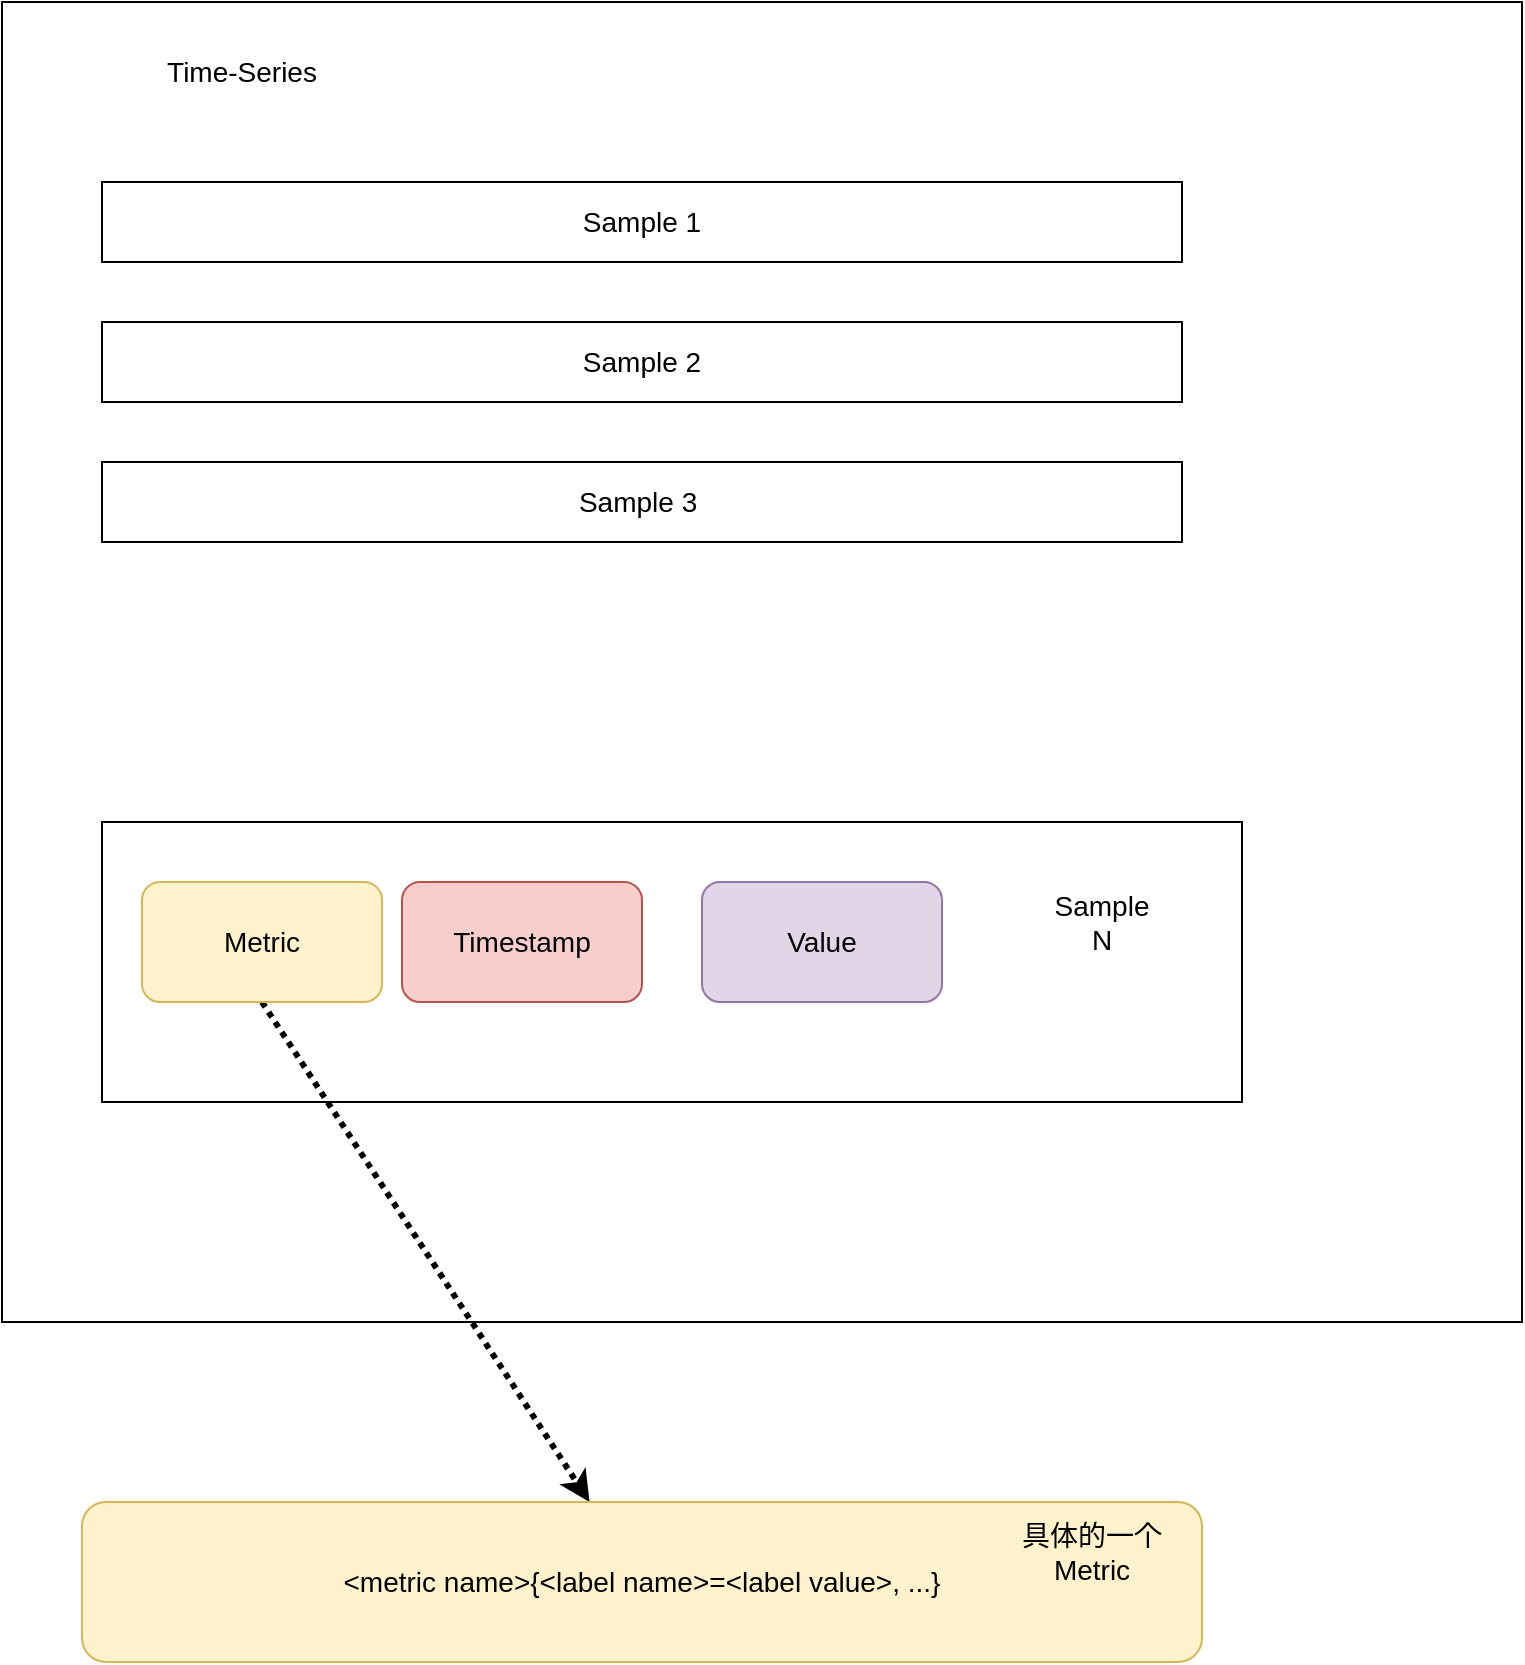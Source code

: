 <mxfile version="20.1.1" type="github">
  <diagram id="8U5gmw1dyqxCUX6iXgEL" name="Page-1">
    <mxGraphModel dx="1105" dy="619" grid="1" gridSize="10" guides="1" tooltips="1" connect="1" arrows="1" fold="1" page="1" pageScale="1" pageWidth="827" pageHeight="1169" math="0" shadow="0">
      <root>
        <mxCell id="0" />
        <mxCell id="1" parent="0" />
        <mxCell id="ZIkUdKRIxbTKcZncetbJ-1" value="" style="rounded=0;whiteSpace=wrap;html=1;fontSize=14;" vertex="1" parent="1">
          <mxGeometry x="70" y="110" width="760" height="660" as="geometry" />
        </mxCell>
        <mxCell id="ZIkUdKRIxbTKcZncetbJ-2" value="Time-Series" style="text;html=1;strokeColor=none;fillColor=none;align=center;verticalAlign=middle;whiteSpace=wrap;rounded=0;fontSize=14;" vertex="1" parent="1">
          <mxGeometry x="100" y="130" width="180" height="30" as="geometry" />
        </mxCell>
        <mxCell id="ZIkUdKRIxbTKcZncetbJ-3" value="Sample 1" style="rounded=0;whiteSpace=wrap;html=1;fontSize=14;" vertex="1" parent="1">
          <mxGeometry x="120" y="200" width="540" height="40" as="geometry" />
        </mxCell>
        <mxCell id="ZIkUdKRIxbTKcZncetbJ-4" value="Sample 2" style="rounded=0;whiteSpace=wrap;html=1;fontSize=14;" vertex="1" parent="1">
          <mxGeometry x="120" y="270" width="540" height="40" as="geometry" />
        </mxCell>
        <mxCell id="ZIkUdKRIxbTKcZncetbJ-5" value="Sample 3&amp;nbsp;" style="rounded=0;whiteSpace=wrap;html=1;fontSize=14;" vertex="1" parent="1">
          <mxGeometry x="120" y="340" width="540" height="40" as="geometry" />
        </mxCell>
        <mxCell id="ZIkUdKRIxbTKcZncetbJ-7" value="" style="rounded=0;whiteSpace=wrap;html=1;fontSize=14;" vertex="1" parent="1">
          <mxGeometry x="120" y="520" width="570" height="140" as="geometry" />
        </mxCell>
        <mxCell id="ZIkUdKRIxbTKcZncetbJ-13" style="rounded=0;orthogonalLoop=1;jettySize=auto;html=1;exitX=0.5;exitY=1;exitDx=0;exitDy=0;strokeWidth=3;dashed=1;dashPattern=1 1;fontSize=14;" edge="1" parent="1" source="ZIkUdKRIxbTKcZncetbJ-8" target="ZIkUdKRIxbTKcZncetbJ-12">
          <mxGeometry relative="1" as="geometry" />
        </mxCell>
        <mxCell id="ZIkUdKRIxbTKcZncetbJ-8" value="Metric" style="rounded=1;whiteSpace=wrap;html=1;fillColor=#fff2cc;strokeColor=#d6b656;fontSize=14;" vertex="1" parent="1">
          <mxGeometry x="140" y="550" width="120" height="60" as="geometry" />
        </mxCell>
        <mxCell id="ZIkUdKRIxbTKcZncetbJ-9" value="Timestamp" style="rounded=1;whiteSpace=wrap;html=1;fillColor=#f8cecc;strokeColor=#b85450;fontSize=14;" vertex="1" parent="1">
          <mxGeometry x="270" y="550" width="120" height="60" as="geometry" />
        </mxCell>
        <mxCell id="ZIkUdKRIxbTKcZncetbJ-10" value="Value" style="rounded=1;whiteSpace=wrap;html=1;fillColor=#e1d5e7;strokeColor=#9673a6;fontSize=14;" vertex="1" parent="1">
          <mxGeometry x="420" y="550" width="120" height="60" as="geometry" />
        </mxCell>
        <mxCell id="ZIkUdKRIxbTKcZncetbJ-11" value="Sample N" style="text;html=1;strokeColor=none;fillColor=none;align=center;verticalAlign=middle;whiteSpace=wrap;rounded=0;fontSize=14;" vertex="1" parent="1">
          <mxGeometry x="590" y="555" width="60" height="30" as="geometry" />
        </mxCell>
        <mxCell id="ZIkUdKRIxbTKcZncetbJ-12" value="&amp;lt;metric name&amp;gt;{&amp;lt;label name&amp;gt;=&amp;lt;label value&amp;gt;, ...}" style="rounded=1;whiteSpace=wrap;html=1;fontSize=14;fillColor=#fff2cc;strokeColor=#d6b656;" vertex="1" parent="1">
          <mxGeometry x="110" y="860" width="560" height="80" as="geometry" />
        </mxCell>
        <mxCell id="ZIkUdKRIxbTKcZncetbJ-14" value="具体的一个Metric" style="text;html=1;strokeColor=none;fillColor=none;align=center;verticalAlign=middle;whiteSpace=wrap;rounded=0;fontSize=14;" vertex="1" parent="1">
          <mxGeometry x="560" y="870" width="110" height="30" as="geometry" />
        </mxCell>
      </root>
    </mxGraphModel>
  </diagram>
</mxfile>
